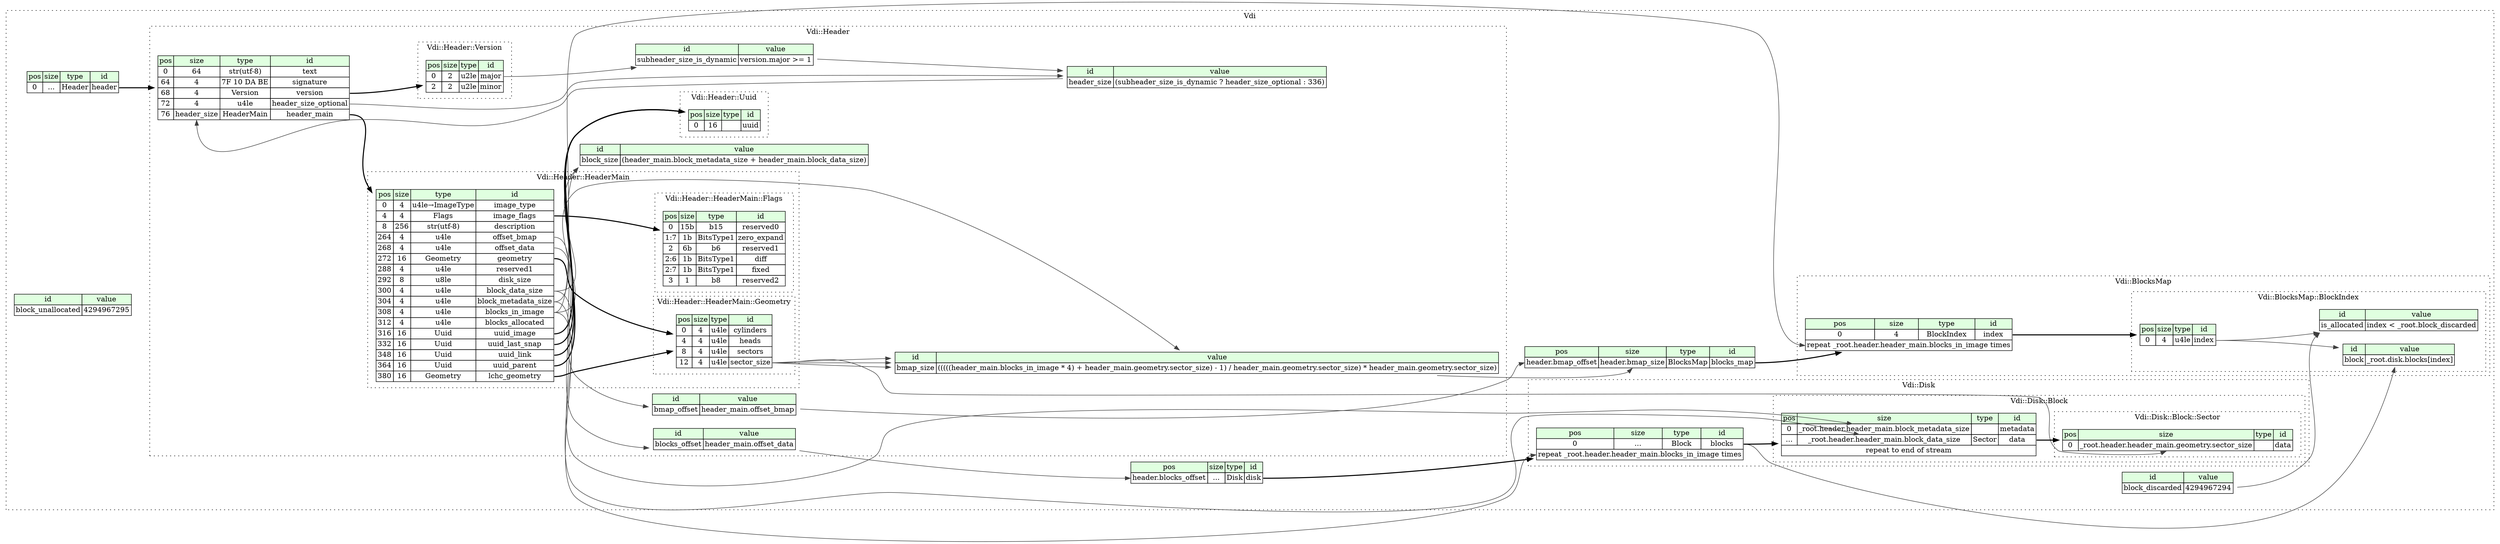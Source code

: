 digraph {
	rankdir=LR;
	node [shape=plaintext];
	subgraph cluster__vdi {
		label="Vdi";
		graph[style=dotted];

		vdi__seq [label=<<TABLE BORDER="0" CELLBORDER="1" CELLSPACING="0">
			<TR><TD BGCOLOR="#E0FFE0">pos</TD><TD BGCOLOR="#E0FFE0">size</TD><TD BGCOLOR="#E0FFE0">type</TD><TD BGCOLOR="#E0FFE0">id</TD></TR>
			<TR><TD PORT="header_pos">0</TD><TD PORT="header_size">...</TD><TD>Header</TD><TD PORT="header_type">header</TD></TR>
		</TABLE>>];
		vdi__inst__block_discarded [label=<<TABLE BORDER="0" CELLBORDER="1" CELLSPACING="0">
			<TR><TD BGCOLOR="#E0FFE0">id</TD><TD BGCOLOR="#E0FFE0">value</TD></TR>
			<TR><TD>block_discarded</TD><TD>4294967294</TD></TR>
		</TABLE>>];
		vdi__inst__block_unallocated [label=<<TABLE BORDER="0" CELLBORDER="1" CELLSPACING="0">
			<TR><TD BGCOLOR="#E0FFE0">id</TD><TD BGCOLOR="#E0FFE0">value</TD></TR>
			<TR><TD>block_unallocated</TD><TD>4294967295</TD></TR>
		</TABLE>>];
		vdi__inst__blocks_map [label=<<TABLE BORDER="0" CELLBORDER="1" CELLSPACING="0">
			<TR><TD BGCOLOR="#E0FFE0">pos</TD><TD BGCOLOR="#E0FFE0">size</TD><TD BGCOLOR="#E0FFE0">type</TD><TD BGCOLOR="#E0FFE0">id</TD></TR>
			<TR><TD PORT="blocks_map_pos">header.bmap_offset</TD><TD PORT="blocks_map_size">header.bmap_size</TD><TD>BlocksMap</TD><TD PORT="blocks_map_type">blocks_map</TD></TR>
		</TABLE>>];
		vdi__inst__disk [label=<<TABLE BORDER="0" CELLBORDER="1" CELLSPACING="0">
			<TR><TD BGCOLOR="#E0FFE0">pos</TD><TD BGCOLOR="#E0FFE0">size</TD><TD BGCOLOR="#E0FFE0">type</TD><TD BGCOLOR="#E0FFE0">id</TD></TR>
			<TR><TD PORT="disk_pos">header.blocks_offset</TD><TD PORT="disk_size">...</TD><TD>Disk</TD><TD PORT="disk_type">disk</TD></TR>
		</TABLE>>];
		subgraph cluster__header {
			label="Vdi::Header";
			graph[style=dotted];

			header__seq [label=<<TABLE BORDER="0" CELLBORDER="1" CELLSPACING="0">
				<TR><TD BGCOLOR="#E0FFE0">pos</TD><TD BGCOLOR="#E0FFE0">size</TD><TD BGCOLOR="#E0FFE0">type</TD><TD BGCOLOR="#E0FFE0">id</TD></TR>
				<TR><TD PORT="text_pos">0</TD><TD PORT="text_size">64</TD><TD>str(utf-8)</TD><TD PORT="text_type">text</TD></TR>
				<TR><TD PORT="signature_pos">64</TD><TD PORT="signature_size">4</TD><TD>7F 10 DA BE</TD><TD PORT="signature_type">signature</TD></TR>
				<TR><TD PORT="version_pos">68</TD><TD PORT="version_size">4</TD><TD>Version</TD><TD PORT="version_type">version</TD></TR>
				<TR><TD PORT="header_size_optional_pos">72</TD><TD PORT="header_size_optional_size">4</TD><TD>u4le</TD><TD PORT="header_size_optional_type">header_size_optional</TD></TR>
				<TR><TD PORT="header_main_pos">76</TD><TD PORT="header_main_size">header_size</TD><TD>HeaderMain</TD><TD PORT="header_main_type">header_main</TD></TR>
			</TABLE>>];
			header__inst__bmap_size [label=<<TABLE BORDER="0" CELLBORDER="1" CELLSPACING="0">
				<TR><TD BGCOLOR="#E0FFE0">id</TD><TD BGCOLOR="#E0FFE0">value</TD></TR>
				<TR><TD>bmap_size</TD><TD>(((((header_main.blocks_in_image * 4) + header_main.geometry.sector_size) - 1) / header_main.geometry.sector_size) * header_main.geometry.sector_size)</TD></TR>
			</TABLE>>];
			header__inst__header_size [label=<<TABLE BORDER="0" CELLBORDER="1" CELLSPACING="0">
				<TR><TD BGCOLOR="#E0FFE0">id</TD><TD BGCOLOR="#E0FFE0">value</TD></TR>
				<TR><TD>header_size</TD><TD>(subheader_size_is_dynamic ? header_size_optional : 336)</TD></TR>
			</TABLE>>];
			header__inst__bmap_offset [label=<<TABLE BORDER="0" CELLBORDER="1" CELLSPACING="0">
				<TR><TD BGCOLOR="#E0FFE0">id</TD><TD BGCOLOR="#E0FFE0">value</TD></TR>
				<TR><TD>bmap_offset</TD><TD>header_main.offset_bmap</TD></TR>
			</TABLE>>];
			header__inst__subheader_size_is_dynamic [label=<<TABLE BORDER="0" CELLBORDER="1" CELLSPACING="0">
				<TR><TD BGCOLOR="#E0FFE0">id</TD><TD BGCOLOR="#E0FFE0">value</TD></TR>
				<TR><TD>subheader_size_is_dynamic</TD><TD>version.major &gt;= 1</TD></TR>
			</TABLE>>];
			header__inst__blocks_offset [label=<<TABLE BORDER="0" CELLBORDER="1" CELLSPACING="0">
				<TR><TD BGCOLOR="#E0FFE0">id</TD><TD BGCOLOR="#E0FFE0">value</TD></TR>
				<TR><TD>blocks_offset</TD><TD>header_main.offset_data</TD></TR>
			</TABLE>>];
			header__inst__block_size [label=<<TABLE BORDER="0" CELLBORDER="1" CELLSPACING="0">
				<TR><TD BGCOLOR="#E0FFE0">id</TD><TD BGCOLOR="#E0FFE0">value</TD></TR>
				<TR><TD>block_size</TD><TD>(header_main.block_metadata_size + header_main.block_data_size)</TD></TR>
			</TABLE>>];
			subgraph cluster__uuid {
				label="Vdi::Header::Uuid";
				graph[style=dotted];

				uuid__seq [label=<<TABLE BORDER="0" CELLBORDER="1" CELLSPACING="0">
					<TR><TD BGCOLOR="#E0FFE0">pos</TD><TD BGCOLOR="#E0FFE0">size</TD><TD BGCOLOR="#E0FFE0">type</TD><TD BGCOLOR="#E0FFE0">id</TD></TR>
					<TR><TD PORT="uuid_pos">0</TD><TD PORT="uuid_size">16</TD><TD></TD><TD PORT="uuid_type">uuid</TD></TR>
				</TABLE>>];
			}
			subgraph cluster__version {
				label="Vdi::Header::Version";
				graph[style=dotted];

				version__seq [label=<<TABLE BORDER="0" CELLBORDER="1" CELLSPACING="0">
					<TR><TD BGCOLOR="#E0FFE0">pos</TD><TD BGCOLOR="#E0FFE0">size</TD><TD BGCOLOR="#E0FFE0">type</TD><TD BGCOLOR="#E0FFE0">id</TD></TR>
					<TR><TD PORT="major_pos">0</TD><TD PORT="major_size">2</TD><TD>u2le</TD><TD PORT="major_type">major</TD></TR>
					<TR><TD PORT="minor_pos">2</TD><TD PORT="minor_size">2</TD><TD>u2le</TD><TD PORT="minor_type">minor</TD></TR>
				</TABLE>>];
			}
			subgraph cluster__header_main {
				label="Vdi::Header::HeaderMain";
				graph[style=dotted];

				header_main__seq [label=<<TABLE BORDER="0" CELLBORDER="1" CELLSPACING="0">
					<TR><TD BGCOLOR="#E0FFE0">pos</TD><TD BGCOLOR="#E0FFE0">size</TD><TD BGCOLOR="#E0FFE0">type</TD><TD BGCOLOR="#E0FFE0">id</TD></TR>
					<TR><TD PORT="image_type_pos">0</TD><TD PORT="image_type_size">4</TD><TD>u4le→ImageType</TD><TD PORT="image_type_type">image_type</TD></TR>
					<TR><TD PORT="image_flags_pos">4</TD><TD PORT="image_flags_size">4</TD><TD>Flags</TD><TD PORT="image_flags_type">image_flags</TD></TR>
					<TR><TD PORT="description_pos">8</TD><TD PORT="description_size">256</TD><TD>str(utf-8)</TD><TD PORT="description_type">description</TD></TR>
					<TR><TD PORT="offset_bmap_pos">264</TD><TD PORT="offset_bmap_size">4</TD><TD>u4le</TD><TD PORT="offset_bmap_type">offset_bmap</TD></TR>
					<TR><TD PORT="offset_data_pos">268</TD><TD PORT="offset_data_size">4</TD><TD>u4le</TD><TD PORT="offset_data_type">offset_data</TD></TR>
					<TR><TD PORT="geometry_pos">272</TD><TD PORT="geometry_size">16</TD><TD>Geometry</TD><TD PORT="geometry_type">geometry</TD></TR>
					<TR><TD PORT="reserved1_pos">288</TD><TD PORT="reserved1_size">4</TD><TD>u4le</TD><TD PORT="reserved1_type">reserved1</TD></TR>
					<TR><TD PORT="disk_size_pos">292</TD><TD PORT="disk_size_size">8</TD><TD>u8le</TD><TD PORT="disk_size_type">disk_size</TD></TR>
					<TR><TD PORT="block_data_size_pos">300</TD><TD PORT="block_data_size_size">4</TD><TD>u4le</TD><TD PORT="block_data_size_type">block_data_size</TD></TR>
					<TR><TD PORT="block_metadata_size_pos">304</TD><TD PORT="block_metadata_size_size">4</TD><TD>u4le</TD><TD PORT="block_metadata_size_type">block_metadata_size</TD></TR>
					<TR><TD PORT="blocks_in_image_pos">308</TD><TD PORT="blocks_in_image_size">4</TD><TD>u4le</TD><TD PORT="blocks_in_image_type">blocks_in_image</TD></TR>
					<TR><TD PORT="blocks_allocated_pos">312</TD><TD PORT="blocks_allocated_size">4</TD><TD>u4le</TD><TD PORT="blocks_allocated_type">blocks_allocated</TD></TR>
					<TR><TD PORT="uuid_image_pos">316</TD><TD PORT="uuid_image_size">16</TD><TD>Uuid</TD><TD PORT="uuid_image_type">uuid_image</TD></TR>
					<TR><TD PORT="uuid_last_snap_pos">332</TD><TD PORT="uuid_last_snap_size">16</TD><TD>Uuid</TD><TD PORT="uuid_last_snap_type">uuid_last_snap</TD></TR>
					<TR><TD PORT="uuid_link_pos">348</TD><TD PORT="uuid_link_size">16</TD><TD>Uuid</TD><TD PORT="uuid_link_type">uuid_link</TD></TR>
					<TR><TD PORT="uuid_parent_pos">364</TD><TD PORT="uuid_parent_size">16</TD><TD>Uuid</TD><TD PORT="uuid_parent_type">uuid_parent</TD></TR>
					<TR><TD PORT="lchc_geometry_pos">380</TD><TD PORT="lchc_geometry_size">16</TD><TD>Geometry</TD><TD PORT="lchc_geometry_type">lchc_geometry</TD></TR>
				</TABLE>>];
				subgraph cluster__geometry {
					label="Vdi::Header::HeaderMain::Geometry";
					graph[style=dotted];

					geometry__seq [label=<<TABLE BORDER="0" CELLBORDER="1" CELLSPACING="0">
						<TR><TD BGCOLOR="#E0FFE0">pos</TD><TD BGCOLOR="#E0FFE0">size</TD><TD BGCOLOR="#E0FFE0">type</TD><TD BGCOLOR="#E0FFE0">id</TD></TR>
						<TR><TD PORT="cylinders_pos">0</TD><TD PORT="cylinders_size">4</TD><TD>u4le</TD><TD PORT="cylinders_type">cylinders</TD></TR>
						<TR><TD PORT="heads_pos">4</TD><TD PORT="heads_size">4</TD><TD>u4le</TD><TD PORT="heads_type">heads</TD></TR>
						<TR><TD PORT="sectors_pos">8</TD><TD PORT="sectors_size">4</TD><TD>u4le</TD><TD PORT="sectors_type">sectors</TD></TR>
						<TR><TD PORT="sector_size_pos">12</TD><TD PORT="sector_size_size">4</TD><TD>u4le</TD><TD PORT="sector_size_type">sector_size</TD></TR>
					</TABLE>>];
				}
				subgraph cluster__flags {
					label="Vdi::Header::HeaderMain::Flags";
					graph[style=dotted];

					flags__seq [label=<<TABLE BORDER="0" CELLBORDER="1" CELLSPACING="0">
						<TR><TD BGCOLOR="#E0FFE0">pos</TD><TD BGCOLOR="#E0FFE0">size</TD><TD BGCOLOR="#E0FFE0">type</TD><TD BGCOLOR="#E0FFE0">id</TD></TR>
						<TR><TD PORT="reserved0_pos">0</TD><TD PORT="reserved0_size">15b</TD><TD>b15</TD><TD PORT="reserved0_type">reserved0</TD></TR>
						<TR><TD PORT="zero_expand_pos">1:7</TD><TD PORT="zero_expand_size">1b</TD><TD>BitsType1</TD><TD PORT="zero_expand_type">zero_expand</TD></TR>
						<TR><TD PORT="reserved1_pos">2</TD><TD PORT="reserved1_size">6b</TD><TD>b6</TD><TD PORT="reserved1_type">reserved1</TD></TR>
						<TR><TD PORT="diff_pos">2:6</TD><TD PORT="diff_size">1b</TD><TD>BitsType1</TD><TD PORT="diff_type">diff</TD></TR>
						<TR><TD PORT="fixed_pos">2:7</TD><TD PORT="fixed_size">1b</TD><TD>BitsType1</TD><TD PORT="fixed_type">fixed</TD></TR>
						<TR><TD PORT="reserved2_pos">3</TD><TD PORT="reserved2_size">1</TD><TD>b8</TD><TD PORT="reserved2_type">reserved2</TD></TR>
					</TABLE>>];
				}
			}
		}
		subgraph cluster__blocks_map {
			label="Vdi::BlocksMap";
			graph[style=dotted];

			blocks_map__seq [label=<<TABLE BORDER="0" CELLBORDER="1" CELLSPACING="0">
				<TR><TD BGCOLOR="#E0FFE0">pos</TD><TD BGCOLOR="#E0FFE0">size</TD><TD BGCOLOR="#E0FFE0">type</TD><TD BGCOLOR="#E0FFE0">id</TD></TR>
				<TR><TD PORT="index_pos">0</TD><TD PORT="index_size">4</TD><TD>BlockIndex</TD><TD PORT="index_type">index</TD></TR>
				<TR><TD COLSPAN="4" PORT="index__repeat">repeat _root.header.header_main.blocks_in_image times</TD></TR>
			</TABLE>>];
			subgraph cluster__block_index {
				label="Vdi::BlocksMap::BlockIndex";
				graph[style=dotted];

				block_index__seq [label=<<TABLE BORDER="0" CELLBORDER="1" CELLSPACING="0">
					<TR><TD BGCOLOR="#E0FFE0">pos</TD><TD BGCOLOR="#E0FFE0">size</TD><TD BGCOLOR="#E0FFE0">type</TD><TD BGCOLOR="#E0FFE0">id</TD></TR>
					<TR><TD PORT="index_pos">0</TD><TD PORT="index_size">4</TD><TD>u4le</TD><TD PORT="index_type">index</TD></TR>
				</TABLE>>];
				block_index__inst__is_allocated [label=<<TABLE BORDER="0" CELLBORDER="1" CELLSPACING="0">
					<TR><TD BGCOLOR="#E0FFE0">id</TD><TD BGCOLOR="#E0FFE0">value</TD></TR>
					<TR><TD>is_allocated</TD><TD>index &lt; _root.block_discarded</TD></TR>
				</TABLE>>];
				block_index__inst__block [label=<<TABLE BORDER="0" CELLBORDER="1" CELLSPACING="0">
					<TR><TD BGCOLOR="#E0FFE0">id</TD><TD BGCOLOR="#E0FFE0">value</TD></TR>
					<TR><TD>block</TD><TD>_root.disk.blocks[index]</TD></TR>
				</TABLE>>];
			}
		}
		subgraph cluster__disk {
			label="Vdi::Disk";
			graph[style=dotted];

			disk__seq [label=<<TABLE BORDER="0" CELLBORDER="1" CELLSPACING="0">
				<TR><TD BGCOLOR="#E0FFE0">pos</TD><TD BGCOLOR="#E0FFE0">size</TD><TD BGCOLOR="#E0FFE0">type</TD><TD BGCOLOR="#E0FFE0">id</TD></TR>
				<TR><TD PORT="blocks_pos">0</TD><TD PORT="blocks_size">...</TD><TD>Block</TD><TD PORT="blocks_type">blocks</TD></TR>
				<TR><TD COLSPAN="4" PORT="blocks__repeat">repeat _root.header.header_main.blocks_in_image times</TD></TR>
			</TABLE>>];
			subgraph cluster__block {
				label="Vdi::Disk::Block";
				graph[style=dotted];

				block__seq [label=<<TABLE BORDER="0" CELLBORDER="1" CELLSPACING="0">
					<TR><TD BGCOLOR="#E0FFE0">pos</TD><TD BGCOLOR="#E0FFE0">size</TD><TD BGCOLOR="#E0FFE0">type</TD><TD BGCOLOR="#E0FFE0">id</TD></TR>
					<TR><TD PORT="metadata_pos">0</TD><TD PORT="metadata_size">_root.header.header_main.block_metadata_size</TD><TD></TD><TD PORT="metadata_type">metadata</TD></TR>
					<TR><TD PORT="data_pos">...</TD><TD PORT="data_size">_root.header.header_main.block_data_size</TD><TD>Sector</TD><TD PORT="data_type">data</TD></TR>
					<TR><TD COLSPAN="4" PORT="data__repeat">repeat to end of stream</TD></TR>
				</TABLE>>];
				subgraph cluster__sector {
					label="Vdi::Disk::Block::Sector";
					graph[style=dotted];

					sector__seq [label=<<TABLE BORDER="0" CELLBORDER="1" CELLSPACING="0">
						<TR><TD BGCOLOR="#E0FFE0">pos</TD><TD BGCOLOR="#E0FFE0">size</TD><TD BGCOLOR="#E0FFE0">type</TD><TD BGCOLOR="#E0FFE0">id</TD></TR>
						<TR><TD PORT="data_pos">0</TD><TD PORT="data_size">_root.header.header_main.geometry.sector_size</TD><TD></TD><TD PORT="data_type">data</TD></TR>
					</TABLE>>];
				}
			}
		}
	}
	vdi__seq:header_type -> header__seq [style=bold];
	header__inst__bmap_offset:bmap_offset_type -> vdi__inst__blocks_map:blocks_map_pos [color="#404040"];
	header__inst__bmap_size:bmap_size_type -> vdi__inst__blocks_map:blocks_map_size [color="#404040"];
	vdi__inst__blocks_map:blocks_map_type -> blocks_map__seq [style=bold];
	header__inst__blocks_offset:blocks_offset_type -> vdi__inst__disk:disk_pos [color="#404040"];
	vdi__inst__disk:disk_type -> disk__seq [style=bold];
	header__seq:version_type -> version__seq [style=bold];
	header__inst__header_size:header_size_type -> header__seq:header_main_size [color="#404040"];
	header__seq:header_main_type -> header_main__seq [style=bold];
	header_main__seq:blocks_in_image_type -> header__inst__bmap_size [color="#404040"];
	geometry__seq:sector_size_type -> header__inst__bmap_size [color="#404040"];
	geometry__seq:sector_size_type -> header__inst__bmap_size [color="#404040"];
	geometry__seq:sector_size_type -> header__inst__bmap_size [color="#404040"];
	header__inst__subheader_size_is_dynamic:subheader_size_is_dynamic_type -> header__inst__header_size [color="#404040"];
	header__seq:header_size_optional_type -> header__inst__header_size [color="#404040"];
	header_main__seq:offset_bmap_type -> header__inst__bmap_offset [color="#404040"];
	version__seq:major_type -> header__inst__subheader_size_is_dynamic [color="#404040"];
	header_main__seq:offset_data_type -> header__inst__blocks_offset [color="#404040"];
	header_main__seq:block_metadata_size_type -> header__inst__block_size [color="#404040"];
	header_main__seq:block_data_size_type -> header__inst__block_size [color="#404040"];
	header_main__seq:image_flags_type -> flags__seq [style=bold];
	header_main__seq:geometry_type -> geometry__seq [style=bold];
	header_main__seq:uuid_image_type -> uuid__seq [style=bold];
	header_main__seq:uuid_last_snap_type -> uuid__seq [style=bold];
	header_main__seq:uuid_link_type -> uuid__seq [style=bold];
	header_main__seq:uuid_parent_type -> uuid__seq [style=bold];
	header_main__seq:lchc_geometry_type -> geometry__seq [style=bold];
	blocks_map__seq:index_type -> block_index__seq [style=bold];
	header_main__seq:blocks_in_image_type -> blocks_map__seq:index__repeat [color="#404040"];
	block_index__seq:index_type -> block_index__inst__is_allocated [color="#404040"];
	vdi__inst__block_discarded:block_discarded_type -> block_index__inst__is_allocated [color="#404040"];
	disk__seq:blocks_type -> block_index__inst__block [color="#404040"];
	block_index__seq:index_type -> block_index__inst__block [color="#404040"];
	disk__seq:blocks_type -> block__seq [style=bold];
	header_main__seq:blocks_in_image_type -> disk__seq:blocks__repeat [color="#404040"];
	header_main__seq:block_metadata_size_type -> block__seq:metadata_size [color="#404040"];
	header_main__seq:block_data_size_type -> block__seq:data_size [color="#404040"];
	block__seq:data_type -> sector__seq [style=bold];
	geometry__seq:sector_size_type -> sector__seq:data_size [color="#404040"];
}

